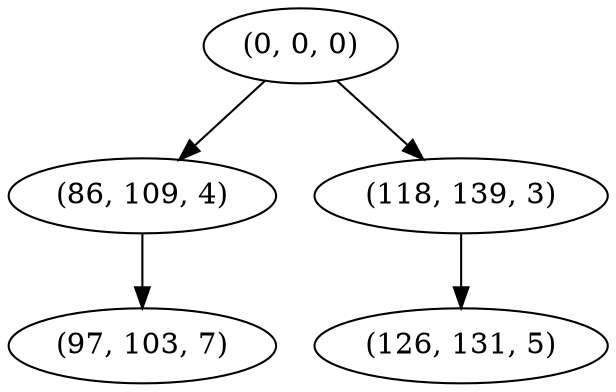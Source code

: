 digraph tree {
    "(0, 0, 0)";
    "(86, 109, 4)";
    "(97, 103, 7)";
    "(118, 139, 3)";
    "(126, 131, 5)";
    "(0, 0, 0)" -> "(86, 109, 4)";
    "(0, 0, 0)" -> "(118, 139, 3)";
    "(86, 109, 4)" -> "(97, 103, 7)";
    "(118, 139, 3)" -> "(126, 131, 5)";
}
